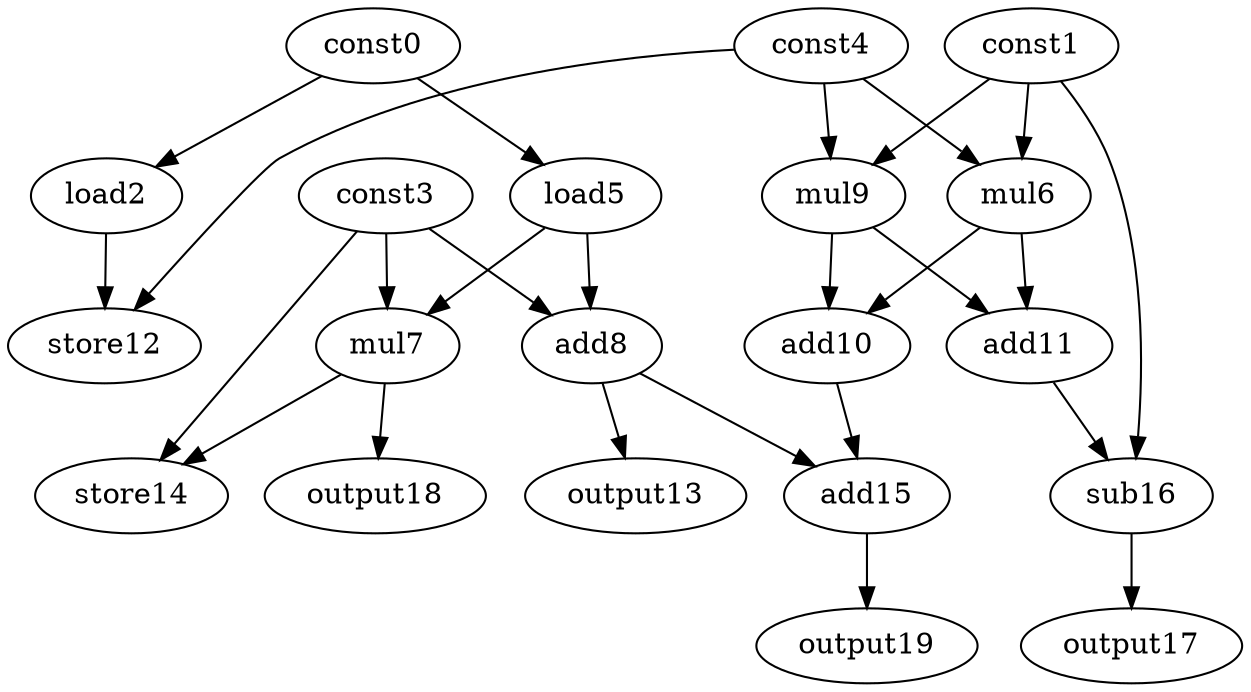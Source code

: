 digraph G { 
const0[opcode=const]; 
const1[opcode=const]; 
load2[opcode=load]; 
const3[opcode=const]; 
const4[opcode=const]; 
load5[opcode=load]; 
mul6[opcode=mul]; 
mul7[opcode=mul]; 
add8[opcode=add]; 
mul9[opcode=mul]; 
add10[opcode=add]; 
add11[opcode=add]; 
store12[opcode=store]; 
output13[opcode=output]; 
store14[opcode=store]; 
add15[opcode=add]; 
sub16[opcode=sub]; 
output17[opcode=output]; 
output18[opcode=output]; 
output19[opcode=output]; 
const0->load2[operand=0];
const0->load5[operand=0];
const1->mul6[operand=0];
const4->mul6[operand=1];
const1->mul9[operand=0];
const4->mul9[operand=1];
const3->mul7[operand=0];
load5->mul7[operand=1];
const3->add8[operand=0];
load5->add8[operand=1];
mul9->add10[operand=0];
mul6->add10[operand=1];
mul9->add11[operand=0];
mul6->add11[operand=1];
load2->store12[operand=0];
const4->store12[operand=1];
add8->output13[operand=0];
const3->store14[operand=0];
mul7->store14[operand=1];
add8->add15[operand=0];
add10->add15[operand=1];
const1->sub16[operand=0];
add11->sub16[operand=1];
mul7->output18[operand=0];
sub16->output17[operand=0];
add15->output19[operand=0];
}
